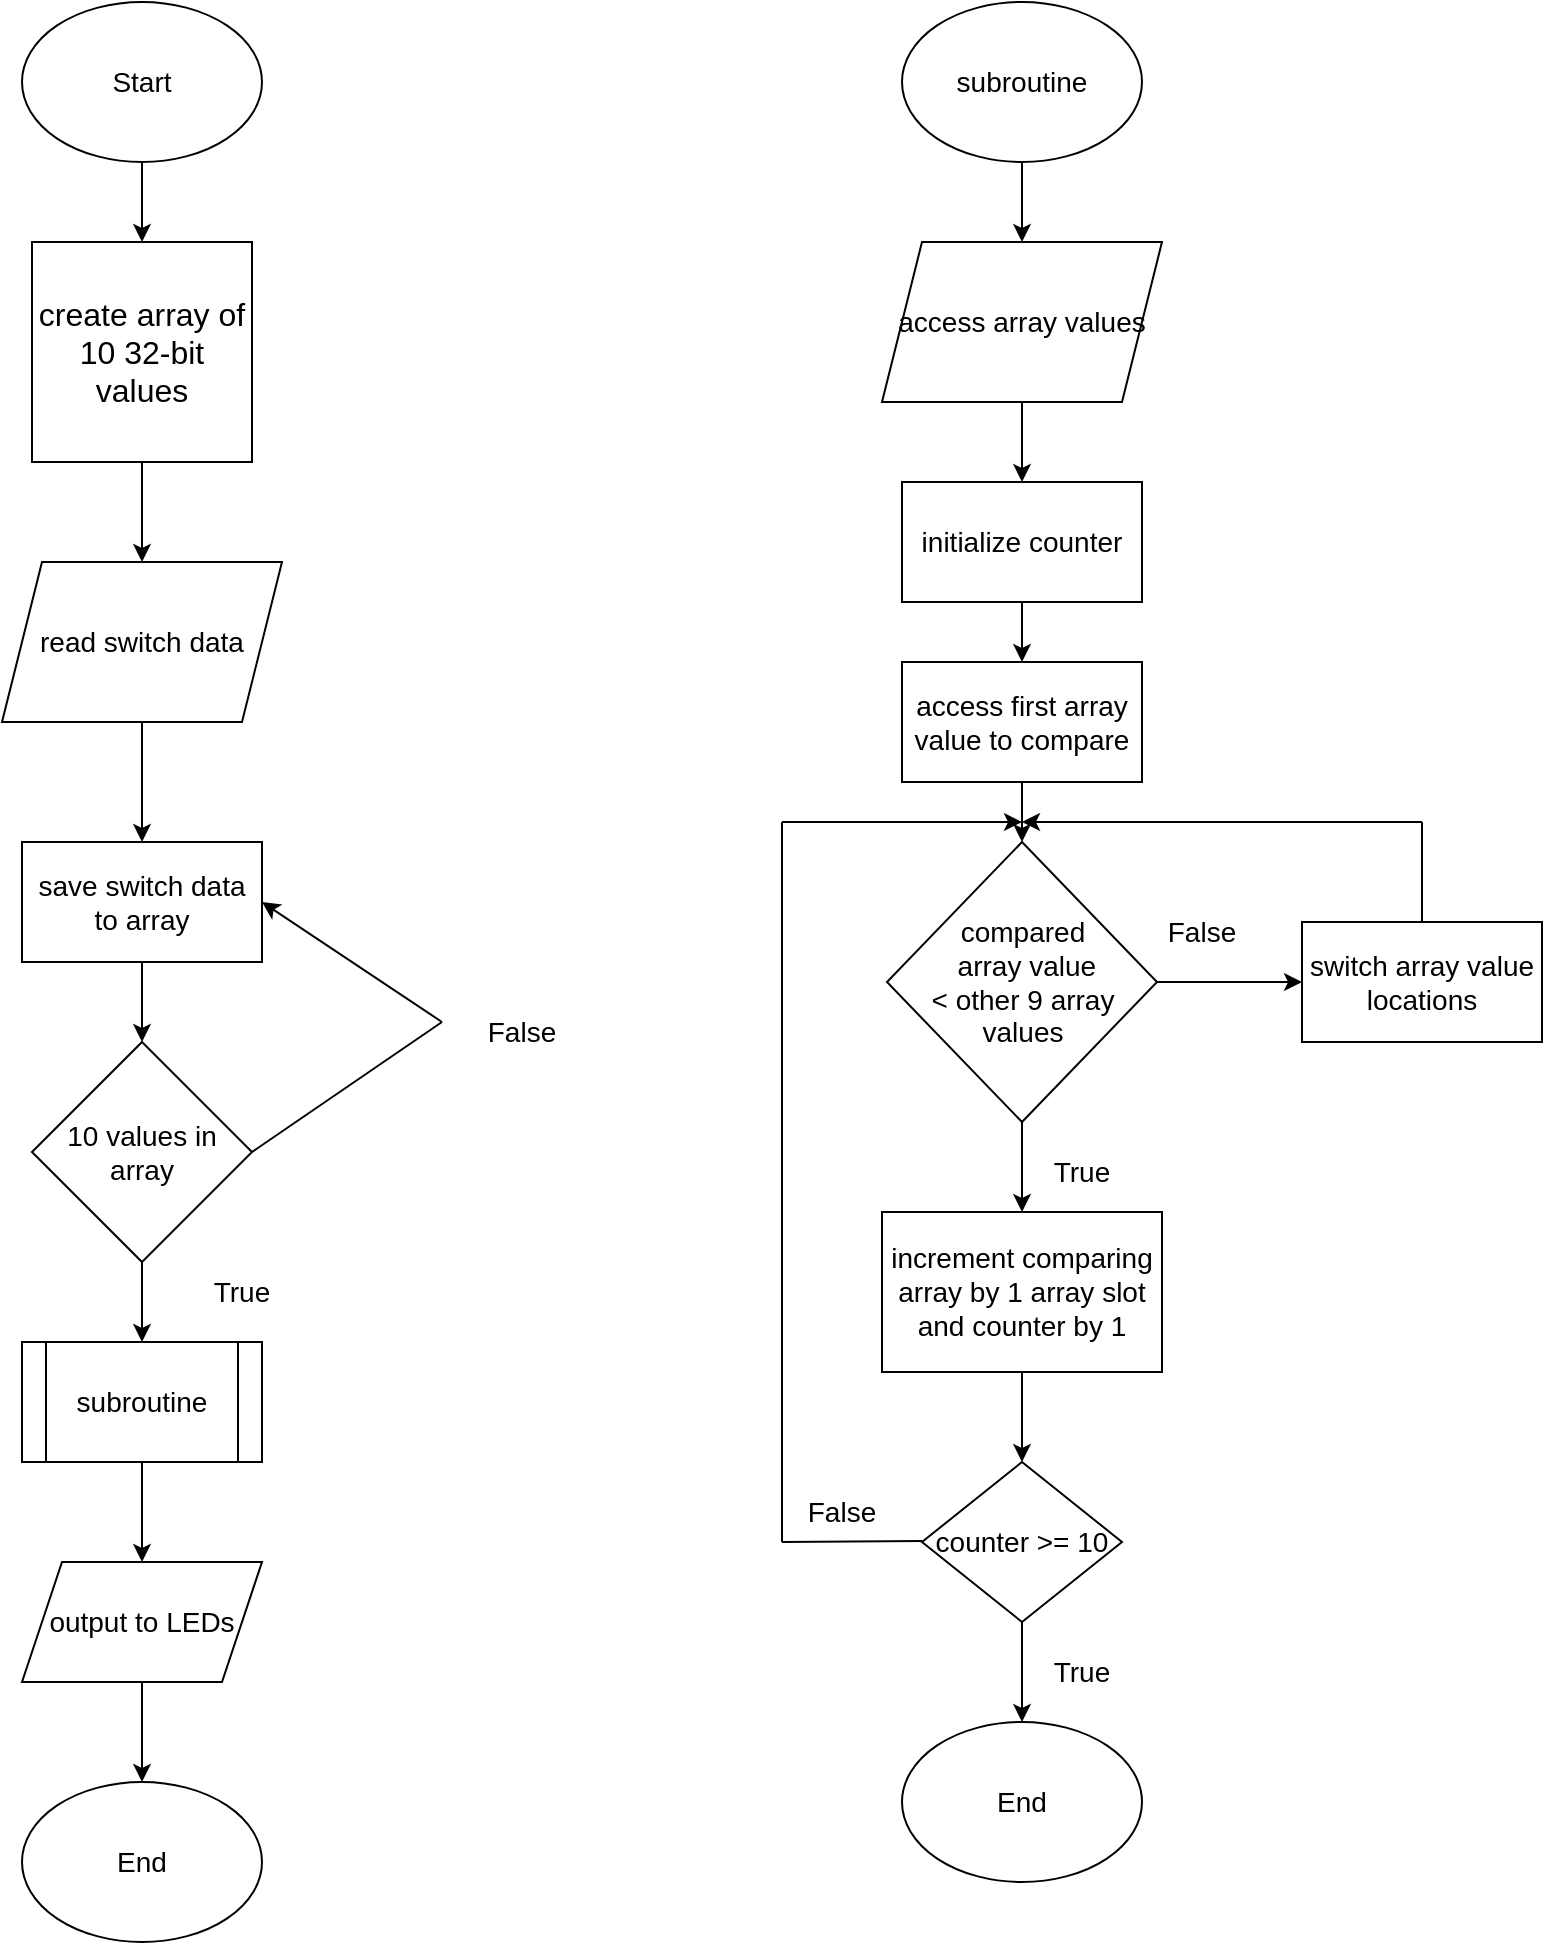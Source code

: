 <mxfile version="23.1.8" type="github">
  <diagram name="Page-1" id="UKqcl2rdBT8ylv2GN5A6">
    <mxGraphModel dx="712" dy="736" grid="1" gridSize="10" guides="1" tooltips="1" connect="1" arrows="1" fold="1" page="1" pageScale="1" pageWidth="850" pageHeight="1100" math="0" shadow="0">
      <root>
        <mxCell id="0" />
        <mxCell id="1" parent="0" />
        <mxCell id="epYkVriu9LJ3dBHso4Ez-11" style="edgeStyle=orthogonalEdgeStyle;rounded=0;orthogonalLoop=1;jettySize=auto;html=1;entryX=0.5;entryY=0;entryDx=0;entryDy=0;" edge="1" parent="1" source="epYkVriu9LJ3dBHso4Ez-1" target="epYkVriu9LJ3dBHso4Ez-2">
          <mxGeometry relative="1" as="geometry" />
        </mxCell>
        <mxCell id="epYkVriu9LJ3dBHso4Ez-1" value="&lt;font style=&quot;font-size: 14px;&quot;&gt;Start&lt;/font&gt;" style="ellipse;whiteSpace=wrap;html=1;" vertex="1" parent="1">
          <mxGeometry x="60" y="50" width="120" height="80" as="geometry" />
        </mxCell>
        <mxCell id="epYkVriu9LJ3dBHso4Ez-12" style="edgeStyle=orthogonalEdgeStyle;rounded=0;orthogonalLoop=1;jettySize=auto;html=1;entryX=0.5;entryY=0;entryDx=0;entryDy=0;" edge="1" parent="1" source="epYkVriu9LJ3dBHso4Ez-2" target="epYkVriu9LJ3dBHso4Ez-3">
          <mxGeometry relative="1" as="geometry" />
        </mxCell>
        <mxCell id="epYkVriu9LJ3dBHso4Ez-2" value="&lt;font size=&quot;3&quot;&gt;create array of 10 32-bit values&lt;/font&gt;" style="whiteSpace=wrap;html=1;aspect=fixed;" vertex="1" parent="1">
          <mxGeometry x="65" y="170" width="110" height="110" as="geometry" />
        </mxCell>
        <mxCell id="epYkVriu9LJ3dBHso4Ez-13" style="edgeStyle=orthogonalEdgeStyle;rounded=0;orthogonalLoop=1;jettySize=auto;html=1;entryX=0.5;entryY=0;entryDx=0;entryDy=0;" edge="1" parent="1" source="epYkVriu9LJ3dBHso4Ez-3" target="epYkVriu9LJ3dBHso4Ez-5">
          <mxGeometry relative="1" as="geometry" />
        </mxCell>
        <mxCell id="epYkVriu9LJ3dBHso4Ez-3" value="&lt;font style=&quot;font-size: 14px;&quot;&gt;read switch data&lt;/font&gt;" style="shape=parallelogram;perimeter=parallelogramPerimeter;whiteSpace=wrap;html=1;fixedSize=1;" vertex="1" parent="1">
          <mxGeometry x="50" y="330" width="140" height="80" as="geometry" />
        </mxCell>
        <mxCell id="epYkVriu9LJ3dBHso4Ez-14" style="edgeStyle=orthogonalEdgeStyle;rounded=0;orthogonalLoop=1;jettySize=auto;html=1;entryX=0.5;entryY=0;entryDx=0;entryDy=0;" edge="1" parent="1" source="epYkVriu9LJ3dBHso4Ez-5" target="epYkVriu9LJ3dBHso4Ez-6">
          <mxGeometry relative="1" as="geometry" />
        </mxCell>
        <mxCell id="epYkVriu9LJ3dBHso4Ez-5" value="&lt;font style=&quot;font-size: 14px;&quot;&gt;save switch data to array&lt;/font&gt;" style="rounded=0;whiteSpace=wrap;html=1;" vertex="1" parent="1">
          <mxGeometry x="60" y="470" width="120" height="60" as="geometry" />
        </mxCell>
        <mxCell id="epYkVriu9LJ3dBHso4Ez-15" style="edgeStyle=orthogonalEdgeStyle;rounded=0;orthogonalLoop=1;jettySize=auto;html=1;entryX=0.5;entryY=0;entryDx=0;entryDy=0;" edge="1" parent="1" source="epYkVriu9LJ3dBHso4Ez-6" target="epYkVriu9LJ3dBHso4Ez-7">
          <mxGeometry relative="1" as="geometry" />
        </mxCell>
        <mxCell id="epYkVriu9LJ3dBHso4Ez-6" value="&lt;font style=&quot;font-size: 14px;&quot;&gt;10 values in array&lt;/font&gt;" style="rhombus;whiteSpace=wrap;html=1;" vertex="1" parent="1">
          <mxGeometry x="65" y="570" width="110" height="110" as="geometry" />
        </mxCell>
        <mxCell id="epYkVriu9LJ3dBHso4Ez-16" style="edgeStyle=orthogonalEdgeStyle;rounded=0;orthogonalLoop=1;jettySize=auto;html=1;entryX=0.5;entryY=0;entryDx=0;entryDy=0;" edge="1" parent="1" source="epYkVriu9LJ3dBHso4Ez-7" target="epYkVriu9LJ3dBHso4Ez-9">
          <mxGeometry relative="1" as="geometry" />
        </mxCell>
        <mxCell id="epYkVriu9LJ3dBHso4Ez-7" value="&lt;font style=&quot;font-size: 14px;&quot;&gt;subroutine&lt;/font&gt;" style="shape=process;whiteSpace=wrap;html=1;backgroundOutline=1;" vertex="1" parent="1">
          <mxGeometry x="60" y="720" width="120" height="60" as="geometry" />
        </mxCell>
        <mxCell id="epYkVriu9LJ3dBHso4Ez-39" style="edgeStyle=orthogonalEdgeStyle;rounded=0;orthogonalLoop=1;jettySize=auto;html=1;entryX=0.5;entryY=0;entryDx=0;entryDy=0;" edge="1" parent="1" source="epYkVriu9LJ3dBHso4Ez-8" target="epYkVriu9LJ3dBHso4Ez-26">
          <mxGeometry relative="1" as="geometry" />
        </mxCell>
        <mxCell id="epYkVriu9LJ3dBHso4Ez-8" value="&lt;font style=&quot;font-size: 14px;&quot;&gt;subroutine&lt;/font&gt;" style="ellipse;whiteSpace=wrap;html=1;" vertex="1" parent="1">
          <mxGeometry x="500" y="50" width="120" height="80" as="geometry" />
        </mxCell>
        <mxCell id="epYkVriu9LJ3dBHso4Ez-17" style="edgeStyle=orthogonalEdgeStyle;rounded=0;orthogonalLoop=1;jettySize=auto;html=1;entryX=0.5;entryY=0;entryDx=0;entryDy=0;" edge="1" parent="1" source="epYkVriu9LJ3dBHso4Ez-9" target="epYkVriu9LJ3dBHso4Ez-10">
          <mxGeometry relative="1" as="geometry" />
        </mxCell>
        <mxCell id="epYkVriu9LJ3dBHso4Ez-9" value="&lt;font style=&quot;font-size: 14px;&quot;&gt;output to LEDs&lt;/font&gt;" style="shape=parallelogram;perimeter=parallelogramPerimeter;whiteSpace=wrap;html=1;fixedSize=1;" vertex="1" parent="1">
          <mxGeometry x="60" y="830" width="120" height="60" as="geometry" />
        </mxCell>
        <mxCell id="epYkVriu9LJ3dBHso4Ez-10" value="&lt;font style=&quot;font-size: 14px;&quot;&gt;End&lt;/font&gt;" style="ellipse;whiteSpace=wrap;html=1;" vertex="1" parent="1">
          <mxGeometry x="60" y="940" width="120" height="80" as="geometry" />
        </mxCell>
        <mxCell id="epYkVriu9LJ3dBHso4Ez-20" value="" style="endArrow=none;html=1;rounded=0;exitX=1;exitY=0.5;exitDx=0;exitDy=0;" edge="1" parent="1" source="epYkVriu9LJ3dBHso4Ez-6">
          <mxGeometry width="50" height="50" relative="1" as="geometry">
            <mxPoint x="200" y="620" as="sourcePoint" />
            <mxPoint x="270" y="560" as="targetPoint" />
          </mxGeometry>
        </mxCell>
        <mxCell id="epYkVriu9LJ3dBHso4Ez-21" value="" style="endArrow=classic;html=1;rounded=0;entryX=1;entryY=0.5;entryDx=0;entryDy=0;" edge="1" parent="1" target="epYkVriu9LJ3dBHso4Ez-5">
          <mxGeometry width="50" height="50" relative="1" as="geometry">
            <mxPoint x="270" y="560" as="sourcePoint" />
            <mxPoint x="410" y="580" as="targetPoint" />
          </mxGeometry>
        </mxCell>
        <mxCell id="epYkVriu9LJ3dBHso4Ez-22" value="&lt;font style=&quot;font-size: 14px;&quot;&gt;True&lt;/font&gt;" style="text;html=1;align=center;verticalAlign=middle;whiteSpace=wrap;rounded=0;" vertex="1" parent="1">
          <mxGeometry x="140" y="680" width="60" height="30" as="geometry" />
        </mxCell>
        <mxCell id="epYkVriu9LJ3dBHso4Ez-23" value="&lt;font style=&quot;font-size: 14px;&quot;&gt;False&lt;/font&gt;" style="text;html=1;align=center;verticalAlign=middle;whiteSpace=wrap;rounded=0;" vertex="1" parent="1">
          <mxGeometry x="280" y="550" width="60" height="30" as="geometry" />
        </mxCell>
        <mxCell id="epYkVriu9LJ3dBHso4Ez-40" style="edgeStyle=orthogonalEdgeStyle;rounded=0;orthogonalLoop=1;jettySize=auto;html=1;entryX=0.5;entryY=0;entryDx=0;entryDy=0;" edge="1" parent="1" source="epYkVriu9LJ3dBHso4Ez-26" target="epYkVriu9LJ3dBHso4Ez-27">
          <mxGeometry relative="1" as="geometry" />
        </mxCell>
        <mxCell id="epYkVriu9LJ3dBHso4Ez-26" value="&lt;font style=&quot;font-size: 14px;&quot;&gt;access array values&lt;/font&gt;" style="shape=parallelogram;perimeter=parallelogramPerimeter;whiteSpace=wrap;html=1;fixedSize=1;" vertex="1" parent="1">
          <mxGeometry x="490" y="170" width="140" height="80" as="geometry" />
        </mxCell>
        <mxCell id="epYkVriu9LJ3dBHso4Ez-41" style="edgeStyle=orthogonalEdgeStyle;rounded=0;orthogonalLoop=1;jettySize=auto;html=1;entryX=0.5;entryY=0;entryDx=0;entryDy=0;" edge="1" parent="1" source="epYkVriu9LJ3dBHso4Ez-27" target="epYkVriu9LJ3dBHso4Ez-33">
          <mxGeometry relative="1" as="geometry" />
        </mxCell>
        <mxCell id="epYkVriu9LJ3dBHso4Ez-27" value="&lt;font style=&quot;font-size: 14px;&quot;&gt;initialize counter&lt;/font&gt;" style="rounded=0;whiteSpace=wrap;html=1;" vertex="1" parent="1">
          <mxGeometry x="500" y="290" width="120" height="60" as="geometry" />
        </mxCell>
        <mxCell id="epYkVriu9LJ3dBHso4Ez-47" style="edgeStyle=orthogonalEdgeStyle;rounded=0;orthogonalLoop=1;jettySize=auto;html=1;entryX=0.5;entryY=0;entryDx=0;entryDy=0;" edge="1" parent="1" source="epYkVriu9LJ3dBHso4Ez-31" target="epYkVriu9LJ3dBHso4Ez-46">
          <mxGeometry relative="1" as="geometry" />
        </mxCell>
        <mxCell id="epYkVriu9LJ3dBHso4Ez-31" value="&lt;font style=&quot;font-size: 14px;&quot;&gt;increment comparing array by 1 array slot and counter by 1&lt;/font&gt;" style="rounded=0;whiteSpace=wrap;html=1;" vertex="1" parent="1">
          <mxGeometry x="490" y="655" width="140" height="80" as="geometry" />
        </mxCell>
        <mxCell id="epYkVriu9LJ3dBHso4Ez-34" style="edgeStyle=orthogonalEdgeStyle;rounded=0;orthogonalLoop=1;jettySize=auto;html=1;entryX=0.5;entryY=0;entryDx=0;entryDy=0;" edge="1" parent="1" source="epYkVriu9LJ3dBHso4Ez-32" target="epYkVriu9LJ3dBHso4Ez-31">
          <mxGeometry relative="1" as="geometry" />
        </mxCell>
        <mxCell id="epYkVriu9LJ3dBHso4Ez-38" style="edgeStyle=orthogonalEdgeStyle;rounded=0;orthogonalLoop=1;jettySize=auto;html=1;entryX=0;entryY=0.5;entryDx=0;entryDy=0;" edge="1" parent="1" source="epYkVriu9LJ3dBHso4Ez-32" target="epYkVriu9LJ3dBHso4Ez-37">
          <mxGeometry relative="1" as="geometry" />
        </mxCell>
        <mxCell id="epYkVriu9LJ3dBHso4Ez-32" value="&lt;font style=&quot;font-size: 14px;&quot;&gt;compared&lt;br&gt;&amp;nbsp;array value &lt;br&gt;&amp;lt; other 9 array values&lt;/font&gt;" style="rhombus;whiteSpace=wrap;html=1;" vertex="1" parent="1">
          <mxGeometry x="492.5" y="470" width="135" height="140" as="geometry" />
        </mxCell>
        <mxCell id="epYkVriu9LJ3dBHso4Ez-42" style="edgeStyle=orthogonalEdgeStyle;rounded=0;orthogonalLoop=1;jettySize=auto;html=1;entryX=0.5;entryY=0;entryDx=0;entryDy=0;" edge="1" parent="1" source="epYkVriu9LJ3dBHso4Ez-33" target="epYkVriu9LJ3dBHso4Ez-32">
          <mxGeometry relative="1" as="geometry" />
        </mxCell>
        <mxCell id="epYkVriu9LJ3dBHso4Ez-33" value="&lt;font style=&quot;font-size: 14px;&quot;&gt;access first array value to compare&lt;/font&gt;" style="rounded=0;whiteSpace=wrap;html=1;" vertex="1" parent="1">
          <mxGeometry x="500" y="380" width="120" height="60" as="geometry" />
        </mxCell>
        <mxCell id="epYkVriu9LJ3dBHso4Ez-35" value="&lt;font style=&quot;font-size: 14px;&quot;&gt;True&lt;/font&gt;" style="text;html=1;align=center;verticalAlign=middle;whiteSpace=wrap;rounded=0;" vertex="1" parent="1">
          <mxGeometry x="560" y="620" width="60" height="30" as="geometry" />
        </mxCell>
        <mxCell id="epYkVriu9LJ3dBHso4Ez-36" value="&lt;font style=&quot;font-size: 14px;&quot;&gt;False&lt;/font&gt;" style="text;html=1;align=center;verticalAlign=middle;whiteSpace=wrap;rounded=0;" vertex="1" parent="1">
          <mxGeometry x="620" y="500" width="60" height="30" as="geometry" />
        </mxCell>
        <mxCell id="epYkVriu9LJ3dBHso4Ez-37" value="&lt;font style=&quot;font-size: 14px;&quot;&gt;switch array value locations&lt;/font&gt;" style="rounded=0;whiteSpace=wrap;html=1;" vertex="1" parent="1">
          <mxGeometry x="700" y="510" width="120" height="60" as="geometry" />
        </mxCell>
        <mxCell id="epYkVriu9LJ3dBHso4Ez-44" value="" style="endArrow=none;html=1;rounded=0;" edge="1" parent="1">
          <mxGeometry width="50" height="50" relative="1" as="geometry">
            <mxPoint x="760" y="510" as="sourcePoint" />
            <mxPoint x="760" y="460" as="targetPoint" />
          </mxGeometry>
        </mxCell>
        <mxCell id="epYkVriu9LJ3dBHso4Ez-45" value="" style="endArrow=classic;html=1;rounded=0;" edge="1" parent="1">
          <mxGeometry width="50" height="50" relative="1" as="geometry">
            <mxPoint x="760" y="460" as="sourcePoint" />
            <mxPoint x="560" y="460" as="targetPoint" />
          </mxGeometry>
        </mxCell>
        <mxCell id="epYkVriu9LJ3dBHso4Ez-49" style="edgeStyle=orthogonalEdgeStyle;rounded=0;orthogonalLoop=1;jettySize=auto;html=1;entryX=0.5;entryY=0;entryDx=0;entryDy=0;" edge="1" parent="1" source="epYkVriu9LJ3dBHso4Ez-46" target="epYkVriu9LJ3dBHso4Ez-48">
          <mxGeometry relative="1" as="geometry" />
        </mxCell>
        <mxCell id="epYkVriu9LJ3dBHso4Ez-46" value="&lt;font style=&quot;font-size: 14px;&quot;&gt;counter &amp;gt;= 10&lt;/font&gt;" style="rhombus;whiteSpace=wrap;html=1;" vertex="1" parent="1">
          <mxGeometry x="510" y="780" width="100" height="80" as="geometry" />
        </mxCell>
        <mxCell id="epYkVriu9LJ3dBHso4Ez-48" value="&lt;font style=&quot;font-size: 14px;&quot;&gt;End&lt;/font&gt;" style="ellipse;whiteSpace=wrap;html=1;" vertex="1" parent="1">
          <mxGeometry x="500" y="910" width="120" height="80" as="geometry" />
        </mxCell>
        <mxCell id="epYkVriu9LJ3dBHso4Ez-50" value="&lt;font style=&quot;font-size: 14px;&quot;&gt;True&lt;/font&gt;" style="text;html=1;align=center;verticalAlign=middle;whiteSpace=wrap;rounded=0;" vertex="1" parent="1">
          <mxGeometry x="560" y="870" width="60" height="30" as="geometry" />
        </mxCell>
        <mxCell id="epYkVriu9LJ3dBHso4Ez-51" value="&lt;font style=&quot;font-size: 14px;&quot;&gt;False&lt;/font&gt;" style="text;html=1;align=center;verticalAlign=middle;whiteSpace=wrap;rounded=0;" vertex="1" parent="1">
          <mxGeometry x="440" y="790" width="60" height="30" as="geometry" />
        </mxCell>
        <mxCell id="epYkVriu9LJ3dBHso4Ez-52" value="" style="endArrow=none;html=1;rounded=0;" edge="1" parent="1">
          <mxGeometry width="50" height="50" relative="1" as="geometry">
            <mxPoint x="440" y="820" as="sourcePoint" />
            <mxPoint x="510" y="819.5" as="targetPoint" />
          </mxGeometry>
        </mxCell>
        <mxCell id="epYkVriu9LJ3dBHso4Ez-53" value="" style="endArrow=none;html=1;rounded=0;" edge="1" parent="1">
          <mxGeometry width="50" height="50" relative="1" as="geometry">
            <mxPoint x="440" y="820" as="sourcePoint" />
            <mxPoint x="440" y="460" as="targetPoint" />
          </mxGeometry>
        </mxCell>
        <mxCell id="epYkVriu9LJ3dBHso4Ez-54" value="" style="endArrow=classic;html=1;rounded=0;" edge="1" parent="1">
          <mxGeometry width="50" height="50" relative="1" as="geometry">
            <mxPoint x="440" y="460" as="sourcePoint" />
            <mxPoint x="560" y="460" as="targetPoint" />
          </mxGeometry>
        </mxCell>
      </root>
    </mxGraphModel>
  </diagram>
</mxfile>
